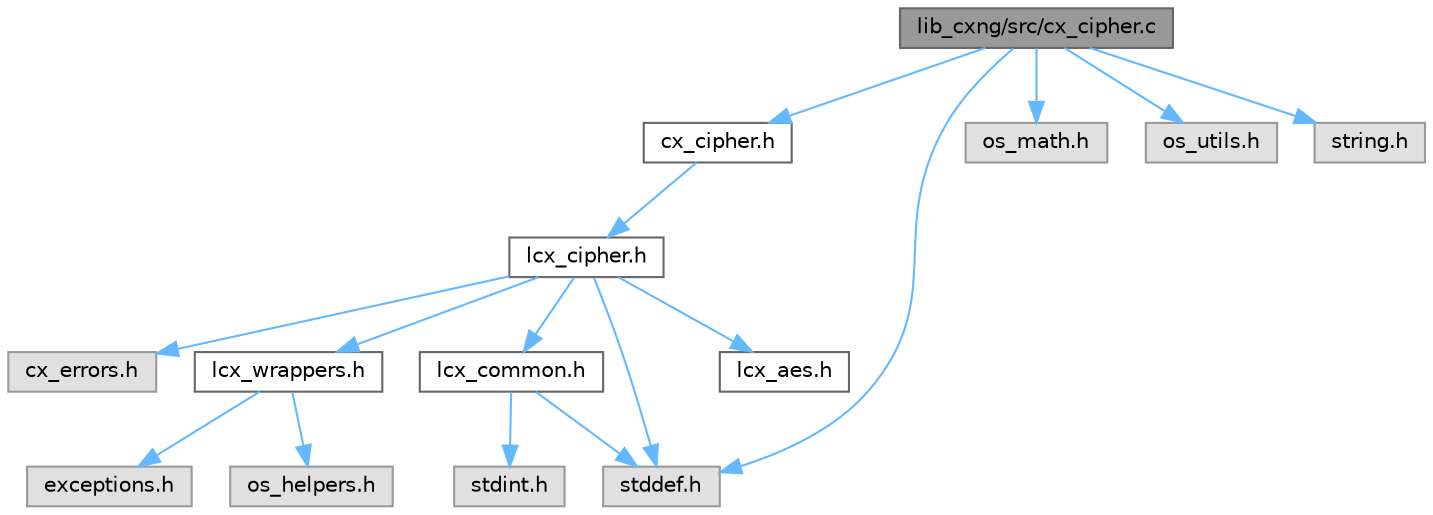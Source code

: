digraph "lib_cxng/src/cx_cipher.c"
{
 // LATEX_PDF_SIZE
  bgcolor="transparent";
  edge [fontname=Helvetica,fontsize=10,labelfontname=Helvetica,labelfontsize=10];
  node [fontname=Helvetica,fontsize=10,shape=box,height=0.2,width=0.4];
  Node1 [label="lib_cxng/src/cx_cipher.c",height=0.2,width=0.4,color="gray40", fillcolor="grey60", style="filled", fontcolor="black",tooltip=" "];
  Node1 -> Node2 [color="steelblue1",style="solid"];
  Node2 [label="cx_cipher.h",height=0.2,width=0.4,color="grey40", fillcolor="white", style="filled",URL="$cx__cipher_8h.html",tooltip=" "];
  Node2 -> Node3 [color="steelblue1",style="solid"];
  Node3 [label="lcx_cipher.h",height=0.2,width=0.4,color="grey40", fillcolor="white", style="filled",URL="$lcx__cipher_8h.html",tooltip="API for block ciphers."];
  Node3 -> Node4 [color="steelblue1",style="solid"];
  Node4 [label="cx_errors.h",height=0.2,width=0.4,color="grey60", fillcolor="#E0E0E0", style="filled",tooltip=" "];
  Node3 -> Node5 [color="steelblue1",style="solid"];
  Node5 [label="lcx_wrappers.h",height=0.2,width=0.4,color="grey40", fillcolor="white", style="filled",URL="$lcx__wrappers_8h.html",tooltip=" "];
  Node5 -> Node6 [color="steelblue1",style="solid"];
  Node6 [label="exceptions.h",height=0.2,width=0.4,color="grey60", fillcolor="#E0E0E0", style="filled",tooltip=" "];
  Node5 -> Node7 [color="steelblue1",style="solid"];
  Node7 [label="os_helpers.h",height=0.2,width=0.4,color="grey60", fillcolor="#E0E0E0", style="filled",tooltip=" "];
  Node3 -> Node8 [color="steelblue1",style="solid"];
  Node8 [label="lcx_common.h",height=0.2,width=0.4,color="grey40", fillcolor="white", style="filled",URL="$lcx__common_8h.html",tooltip="Cryptography flags."];
  Node8 -> Node9 [color="steelblue1",style="solid"];
  Node9 [label="stdint.h",height=0.2,width=0.4,color="grey60", fillcolor="#E0E0E0", style="filled",tooltip=" "];
  Node8 -> Node10 [color="steelblue1",style="solid"];
  Node10 [label="stddef.h",height=0.2,width=0.4,color="grey60", fillcolor="#E0E0E0", style="filled",tooltip=" "];
  Node3 -> Node11 [color="steelblue1",style="solid"];
  Node11 [label="lcx_aes.h",height=0.2,width=0.4,color="grey40", fillcolor="white", style="filled",URL="$lcx__aes_8h.html",tooltip="AES (Advanced Encryption Standard)."];
  Node3 -> Node10 [color="steelblue1",style="solid"];
  Node1 -> Node12 [color="steelblue1",style="solid"];
  Node12 [label="os_math.h",height=0.2,width=0.4,color="grey60", fillcolor="#E0E0E0", style="filled",tooltip=" "];
  Node1 -> Node13 [color="steelblue1",style="solid"];
  Node13 [label="os_utils.h",height=0.2,width=0.4,color="grey60", fillcolor="#E0E0E0", style="filled",tooltip=" "];
  Node1 -> Node10 [color="steelblue1",style="solid"];
  Node1 -> Node14 [color="steelblue1",style="solid"];
  Node14 [label="string.h",height=0.2,width=0.4,color="grey60", fillcolor="#E0E0E0", style="filled",tooltip=" "];
}
